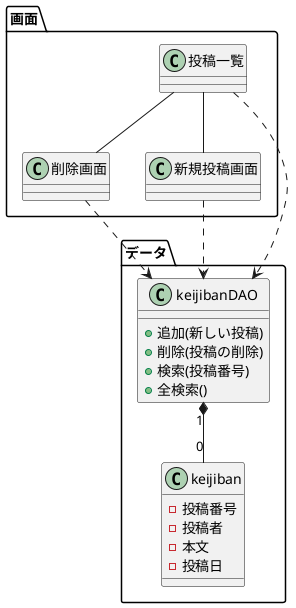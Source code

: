 @startuml
package データ{
	class keijiban{
		-投稿番号
		-投稿者
		-本文
		-投稿日
	}
	class keijibanDAO{
		+追加(新しい投稿)
		+削除(投稿の削除)
		+検索(投稿番号)
		+全検索()

	}
}
package 画面{
	class 投稿一覧
	class 削除画面
	class 新規投稿画面
}

投稿一覧 ..> keijibanDAO
新規投稿画面 ..> keijibanDAO
削除画面 ..> keijibanDAO


投稿一覧 -- 削除画面
投稿一覧 -- 新規投稿画面
keijibanDAO"1" *-- "0" keijiban
@enduml